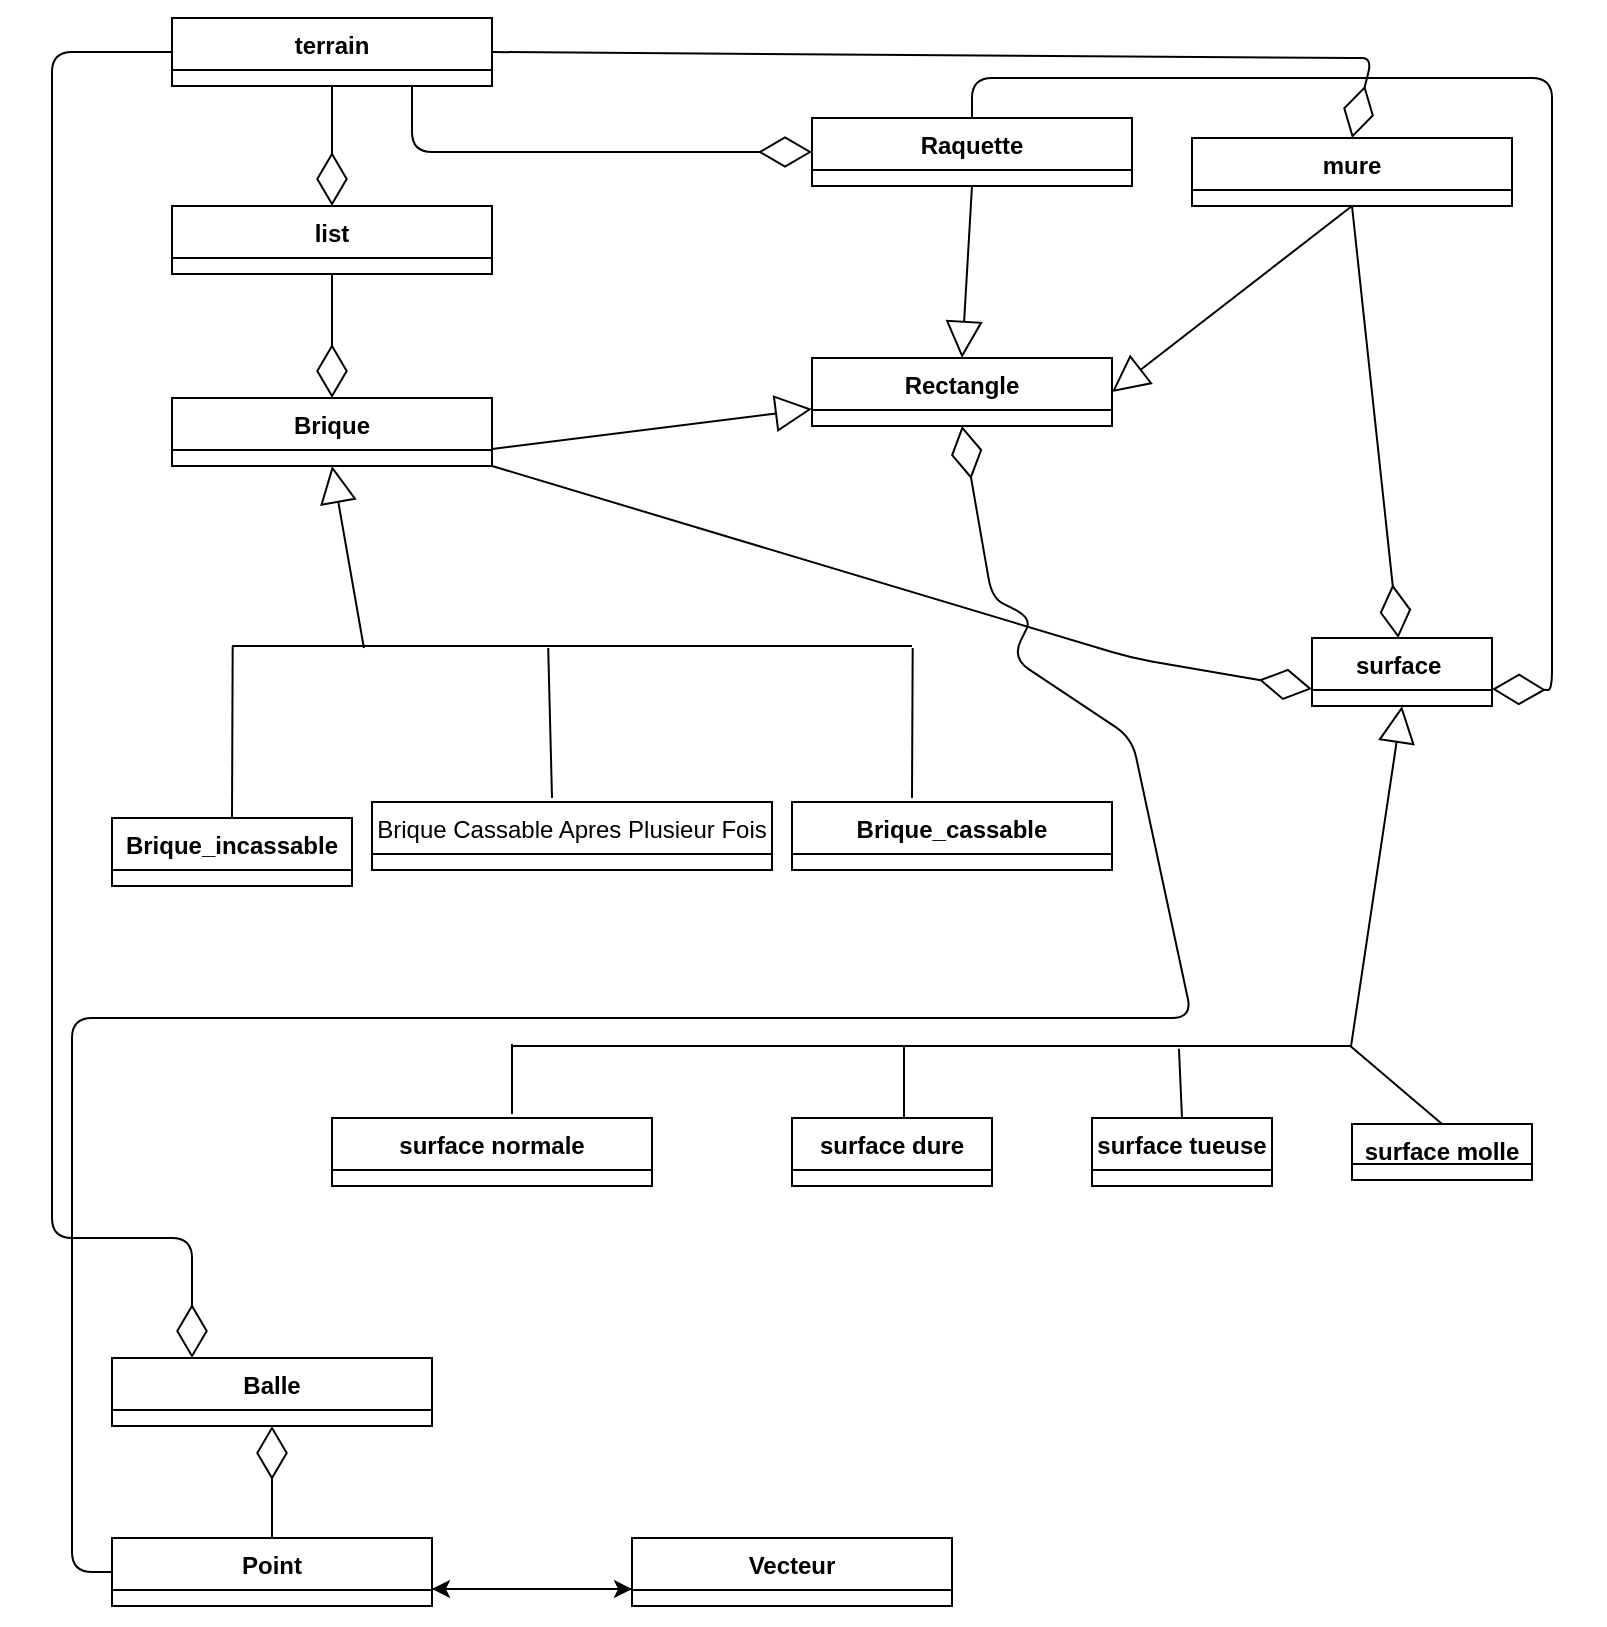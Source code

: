 <mxfile version="13.3.5" type="device"><diagram id="7EAhHd6nvV72Azc0ifNJ" name="Page-1"><mxGraphModel dx="1092" dy="495" grid="1" gridSize="10" guides="1" tooltips="1" connect="1" arrows="1" fold="1" page="1" pageScale="1" pageWidth="827" pageHeight="1169" math="0" shadow="0"><root><mxCell id="0"/><mxCell id="1" parent="0"/><mxCell id="uCddSlwzztI6S-4TWlUA-42" value="" style="line;strokeWidth=1;fillColor=none;align=left;verticalAlign=middle;spacingTop=-1;spacingLeft=3;spacingRight=3;rotatable=0;labelPosition=right;points=[];portConstraint=eastwest;" parent="1" vertex="1"><mxGeometry x="120" y="370" width="340" height="8" as="geometry"/></mxCell><mxCell id="uCddSlwzztI6S-4TWlUA-43" value="" style="endArrow=block;endSize=16;endFill=0;html=1;entryX=0.5;entryY=1;entryDx=0;entryDy=0;exitX=0.194;exitY=0.625;exitDx=0;exitDy=0;exitPerimeter=0;" parent="1" source="uCddSlwzztI6S-4TWlUA-42" target="uCddSlwzztI6S-4TWlUA-1" edge="1"><mxGeometry x="-0.378" y="94" width="160" relative="1" as="geometry"><mxPoint x="169" y="376" as="sourcePoint"/><mxPoint x="169.04" y="312.002" as="targetPoint"/><mxPoint y="-1" as="offset"/></mxGeometry></mxCell><mxCell id="uCddSlwzztI6S-4TWlUA-46" value="" style="endArrow=none;html=1;rounded=0;exitX=0.5;exitY=0;exitDx=0;exitDy=0;entryX=0.001;entryY=0.5;entryDx=0;entryDy=0;entryPerimeter=0;" parent="1" source="uCddSlwzztI6S-4TWlUA-5" target="uCddSlwzztI6S-4TWlUA-42" edge="1"><mxGeometry relative="1" as="geometry"><mxPoint x="330" y="360" as="sourcePoint"/><mxPoint x="80" y="370" as="targetPoint"/></mxGeometry></mxCell><mxCell id="uCddSlwzztI6S-4TWlUA-47" value="" style="endArrow=none;html=1;rounded=0;entryX=0.465;entryY=0.625;entryDx=0;entryDy=0;entryPerimeter=0;exitX=0.5;exitY=0;exitDx=0;exitDy=0;" parent="1" target="uCddSlwzztI6S-4TWlUA-42" edge="1"><mxGeometry relative="1" as="geometry"><mxPoint x="280" y="450" as="sourcePoint"/><mxPoint x="260" y="390" as="targetPoint"/></mxGeometry></mxCell><mxCell id="uCddSlwzztI6S-4TWlUA-48" value="" style="endArrow=none;html=1;rounded=0;entryX=1.001;entryY=0.625;entryDx=0;entryDy=0;entryPerimeter=0;" parent="1" target="uCddSlwzztI6S-4TWlUA-42" edge="1"><mxGeometry relative="1" as="geometry"><mxPoint x="460" y="450" as="sourcePoint"/><mxPoint x="480" y="377" as="targetPoint"/></mxGeometry></mxCell><mxCell id="uCddSlwzztI6S-4TWlUA-34" value="terrain" style="swimlane;fontStyle=1;align=center;verticalAlign=top;childLayout=stackLayout;horizontal=1;startSize=26;horizontalStack=0;resizeParent=1;resizeParentMax=0;resizeLast=0;collapsible=1;marginBottom=0;" parent="1" vertex="1"><mxGeometry x="90" y="60" width="160" height="34" as="geometry"/></mxCell><mxCell id="ddkPmVPPtM57FGAbjqbJ-20" value="" style="line;strokeWidth=1;fillColor=none;align=left;verticalAlign=middle;spacingTop=-1;spacingLeft=3;spacingRight=3;rotatable=0;labelPosition=right;points=[];portConstraint=eastwest;" parent="1" vertex="1"><mxGeometry x="260" y="570" width="420" height="8" as="geometry"/></mxCell><mxCell id="ddkPmVPPtM57FGAbjqbJ-21" value="" style="endArrow=none;html=1;rounded=0;" parent="1" edge="1"><mxGeometry relative="1" as="geometry"><mxPoint x="456" y="610" as="sourcePoint"/><mxPoint x="456" y="574" as="targetPoint"/></mxGeometry></mxCell><mxCell id="ddkPmVPPtM57FGAbjqbJ-22" value="" style="endArrow=none;html=1;rounded=0;exitX=0.5;exitY=0;exitDx=0;exitDy=0;entryX=0.998;entryY=0.5;entryDx=0;entryDy=0;entryPerimeter=0;" parent="1" source="S2RIrQdnJPEuGVKFNJ4b-1" target="ddkPmVPPtM57FGAbjqbJ-20" edge="1"><mxGeometry relative="1" as="geometry"><mxPoint x="466" y="620" as="sourcePoint"/><mxPoint x="690" y="574" as="targetPoint"/></mxGeometry></mxCell><mxCell id="ddkPmVPPtM57FGAbjqbJ-23" value="" style="endArrow=none;html=1;rounded=0;entryX=0;entryY=0.375;entryDx=0;entryDy=0;entryPerimeter=0;" parent="1" target="ddkPmVPPtM57FGAbjqbJ-20" edge="1"><mxGeometry relative="1" as="geometry"><mxPoint x="260" y="608" as="sourcePoint"/><mxPoint x="262" y="580" as="targetPoint"/></mxGeometry></mxCell><mxCell id="ddkPmVPPtM57FGAbjqbJ-24" value="" style="endArrow=block;endSize=16;endFill=0;html=1;exitX=0.999;exitY=0.458;exitDx=0;exitDy=0;exitPerimeter=0;entryX=0.5;entryY=1;entryDx=0;entryDy=0;" parent="1" source="ddkPmVPPtM57FGAbjqbJ-20" target="lMqEr8JC-Bz_3GZdzfyC-1" edge="1"><mxGeometry x="-0.378" y="94" width="160" relative="1" as="geometry"><mxPoint x="179.84" y="385" as="sourcePoint"/><mxPoint x="702.03" y="440.93" as="targetPoint"/><mxPoint y="-1" as="offset"/></mxGeometry></mxCell><mxCell id="uCddSlwzztI6S-4TWlUA-22" value="mure" style="swimlane;fontStyle=1;align=center;verticalAlign=top;childLayout=stackLayout;horizontal=1;startSize=26;horizontalStack=0;resizeParent=1;resizeParentMax=0;resizeLast=0;collapsible=1;marginBottom=0;" parent="1" vertex="1"><mxGeometry x="600" y="120" width="160" height="34" as="geometry"/></mxCell><mxCell id="uCddSlwzztI6S-4TWlUA-1" value="Brique" style="swimlane;fontStyle=1;align=center;verticalAlign=top;childLayout=stackLayout;horizontal=1;startSize=26;horizontalStack=0;resizeParent=1;resizeParentMax=0;resizeLast=0;collapsible=1;marginBottom=0;" parent="1" vertex="1"><mxGeometry x="90" y="250" width="160" height="34" as="geometry"/></mxCell><mxCell id="uCddSlwzztI6S-4TWlUA-13" value="Brique_cassable" style="swimlane;fontStyle=1;align=center;verticalAlign=top;childLayout=stackLayout;horizontal=1;startSize=26;horizontalStack=0;resizeParent=1;resizeParentMax=0;resizeLast=0;collapsible=1;marginBottom=0;" parent="1" vertex="1"><mxGeometry x="400" y="452" width="160" height="34" as="geometry"/></mxCell><mxCell id="uCddSlwzztI6S-4TWlUA-17" value="Brique Cassable Apres Plusieur Fois&#10;" style="swimlane;fontStyle=0;align=center;verticalAlign=top;childLayout=stackLayout;horizontal=1;startSize=26;horizontalStack=0;resizeParent=1;resizeParentMax=0;resizeLast=0;collapsible=1;marginBottom=0;" parent="1" vertex="1"><mxGeometry x="190" y="452" width="200" height="34" as="geometry"/></mxCell><mxCell id="uCddSlwzztI6S-4TWlUA-30" value="Raquette" style="swimlane;fontStyle=1;align=center;verticalAlign=top;childLayout=stackLayout;horizontal=1;startSize=26;horizontalStack=0;resizeParent=1;resizeParentMax=0;resizeLast=0;collapsible=1;marginBottom=0;" parent="1" vertex="1"><mxGeometry x="410" y="110" width="160" height="34" as="geometry"/></mxCell><mxCell id="ddkPmVPPtM57FGAbjqbJ-8" value="surface normale" style="swimlane;fontStyle=1;align=center;verticalAlign=top;childLayout=stackLayout;horizontal=1;startSize=26;horizontalStack=0;resizeParent=1;resizeParentMax=0;resizeLast=0;collapsible=1;marginBottom=0;" parent="1" vertex="1"><mxGeometry x="170" y="610" width="160" height="34" as="geometry"/></mxCell><mxCell id="ajzGJKB4eoWRA0TkNDw6-1" value="Rectangle" style="swimlane;fontStyle=1;align=center;verticalAlign=top;childLayout=stackLayout;horizontal=1;startSize=26;horizontalStack=0;resizeParent=1;resizeParentMax=0;resizeLast=0;collapsible=1;marginBottom=0;" parent="1" vertex="1"><mxGeometry x="410" y="230" width="150" height="34" as="geometry"/></mxCell><mxCell id="RSMiab7me2pqRLLXrygx-1" value="list" style="swimlane;fontStyle=1;align=center;verticalAlign=top;childLayout=stackLayout;horizontal=1;startSize=26;horizontalStack=0;resizeParent=1;resizeParentMax=0;resizeLast=0;collapsible=1;marginBottom=0;" vertex="1" parent="1"><mxGeometry x="90" y="154" width="160" height="34" as="geometry"/></mxCell><mxCell id="ddkPmVPPtM57FGAbjqbJ-34" value="Balle" style="swimlane;fontStyle=1;align=center;verticalAlign=top;childLayout=stackLayout;horizontal=1;startSize=26;horizontalStack=0;resizeParent=1;resizeParentMax=0;resizeLast=0;collapsible=1;marginBottom=0;" parent="1" vertex="1"><mxGeometry x="60" y="730" width="160" height="34" as="geometry"/></mxCell><mxCell id="lMqEr8JC-Bz_3GZdzfyC-1" value="surface " style="swimlane;fontStyle=1;align=center;verticalAlign=top;childLayout=stackLayout;horizontal=1;startSize=26;horizontalStack=0;resizeParent=1;resizeParentMax=0;resizeLast=0;collapsible=1;marginBottom=0;" parent="1" vertex="1"><mxGeometry x="660" y="370" width="90" height="34" as="geometry"/></mxCell><mxCell id="ddkPmVPPtM57FGAbjqbJ-46" value="" style="endArrow=diamondThin;endFill=0;endSize=24;html=1;entryX=0.5;entryY=1;entryDx=0;entryDy=0;" parent="1" source="ddkPmVPPtM57FGAbjqbJ-42" target="ddkPmVPPtM57FGAbjqbJ-34" edge="1"><mxGeometry width="160" relative="1" as="geometry"><mxPoint x="170.08" y="258.022" as="sourcePoint"/><mxPoint x="140" y="810" as="targetPoint"/><Array as="points"/></mxGeometry></mxCell><mxCell id="ddkPmVPPtM57FGAbjqbJ-12" value="surface dure" style="swimlane;fontStyle=1;align=center;verticalAlign=top;childLayout=stackLayout;horizontal=1;startSize=26;horizontalStack=0;resizeParent=1;resizeParentMax=0;resizeLast=0;collapsible=1;marginBottom=0;" parent="1" vertex="1"><mxGeometry x="400" y="610" width="100" height="34" as="geometry"/></mxCell><mxCell id="ddkPmVPPtM57FGAbjqbJ-16" value="surface tueuse" style="swimlane;fontStyle=1;align=center;verticalAlign=top;childLayout=stackLayout;horizontal=1;startSize=26;horizontalStack=0;resizeParent=1;resizeParentMax=0;resizeLast=0;collapsible=1;marginBottom=0;" parent="1" vertex="1"><mxGeometry x="550" y="610" width="90" height="34" as="geometry"/></mxCell><mxCell id="S2RIrQdnJPEuGVKFNJ4b-1" value="surface molle" style="swimlane;fontStyle=1;align=center;verticalAlign=top;childLayout=stackLayout;horizontal=1;startSize=20;horizontalStack=0;resizeParent=1;resizeParentMax=0;resizeLast=0;collapsible=1;marginBottom=0;" parent="1" vertex="1"><mxGeometry x="680" y="613" width="90" height="28" as="geometry"/></mxCell><mxCell id="S2RIrQdnJPEuGVKFNJ4b-10" value="" style="endArrow=none;html=1;rounded=0;exitX=0.5;exitY=0;exitDx=0;exitDy=0;entryX=0.794;entryY=0.667;entryDx=0;entryDy=0;entryPerimeter=0;" parent="1" source="ddkPmVPPtM57FGAbjqbJ-16" target="ddkPmVPPtM57FGAbjqbJ-20" edge="1"><mxGeometry relative="1" as="geometry"><mxPoint x="735" y="623" as="sourcePoint"/><mxPoint x="595" y="590" as="targetPoint"/></mxGeometry></mxCell><mxCell id="S2RIrQdnJPEuGVKFNJ4b-22" value="" style="endArrow=diamondThin;endFill=0;endSize=24;html=1;exitX=0;exitY=0.5;exitDx=0;exitDy=0;entryX=0.5;entryY=1;entryDx=0;entryDy=0;" parent="1" source="ddkPmVPPtM57FGAbjqbJ-42" target="ajzGJKB4eoWRA0TkNDw6-1" edge="1"><mxGeometry width="160" relative="1" as="geometry"><mxPoint x="60" y="981" as="sourcePoint"/><mxPoint x="482.3" y="292.99" as="targetPoint"/><Array as="points"><mxPoint x="40" y="837"/><mxPoint x="40" y="560"/><mxPoint x="140" y="560"/><mxPoint x="180" y="560"/><mxPoint x="600" y="560"/><mxPoint x="570" y="420"/><mxPoint x="510" y="380"/><mxPoint x="520" y="360"/><mxPoint x="500" y="350"/></Array></mxGeometry></mxCell><mxCell id="ajzGJKB4eoWRA0TkNDw6-5" value="" style="endArrow=block;endSize=16;endFill=0;html=1;entryX=0;entryY=0.75;entryDx=0;entryDy=0;exitX=1;exitY=0.75;exitDx=0;exitDy=0;" parent="1" target="ajzGJKB4eoWRA0TkNDw6-1" edge="1" source="uCddSlwzztI6S-4TWlUA-1"><mxGeometry x="-0.378" y="94" width="160" relative="1" as="geometry"><mxPoint x="250" y="289" as="sourcePoint"/><mxPoint x="410" y="277" as="targetPoint"/><mxPoint y="-1" as="offset"/></mxGeometry></mxCell><mxCell id="ajzGJKB4eoWRA0TkNDw6-6" value="" style="endArrow=block;endSize=16;endFill=0;html=1;entryX=0.5;entryY=0;entryDx=0;entryDy=0;exitX=0.5;exitY=1;exitDx=0;exitDy=0;" parent="1" source="uCddSlwzztI6S-4TWlUA-30" target="ajzGJKB4eoWRA0TkNDw6-1" edge="1"><mxGeometry x="-0.378" y="94" width="160" relative="1" as="geometry"><mxPoint x="494" y="172.002" as="sourcePoint"/><mxPoint x="420" y="313" as="targetPoint"/><mxPoint y="-1" as="offset"/></mxGeometry></mxCell><mxCell id="ajzGJKB4eoWRA0TkNDw6-7" value="" style="endArrow=block;endSize=16;endFill=0;html=1;entryX=1;entryY=0.5;entryDx=0;entryDy=0;exitX=0.5;exitY=1;exitDx=0;exitDy=0;" parent="1" edge="1" target="ajzGJKB4eoWRA0TkNDw6-1" source="uCddSlwzztI6S-4TWlUA-22"><mxGeometry x="-0.378" y="94" width="160" relative="1" as="geometry"><mxPoint x="680" y="210" as="sourcePoint"/><mxPoint x="560" y="277" as="targetPoint"/><mxPoint y="-1" as="offset"/></mxGeometry></mxCell><mxCell id="3P3AUZQwTGWO7-vFjspl-2" value="" style="endArrow=classic;html=1;exitX=1;exitY=0.75;exitDx=0;exitDy=0;entryX=0;entryY=0.75;entryDx=0;entryDy=0;" parent="1" source="ddkPmVPPtM57FGAbjqbJ-42" target="ddkPmVPPtM57FGAbjqbJ-38" edge="1"><mxGeometry width="50" height="50" relative="1" as="geometry"><mxPoint x="220" y="863" as="sourcePoint"/><mxPoint x="320" y="863" as="targetPoint"/></mxGeometry></mxCell><mxCell id="3P3AUZQwTGWO7-vFjspl-3" value="" style="endArrow=classic;html=1;exitX=0;exitY=0.75;exitDx=0;exitDy=0;entryX=1;entryY=0.75;entryDx=0;entryDy=0;" parent="1" source="ddkPmVPPtM57FGAbjqbJ-38" target="ddkPmVPPtM57FGAbjqbJ-42" edge="1"><mxGeometry width="50" height="50" relative="1" as="geometry"><mxPoint x="320" y="863" as="sourcePoint"/><mxPoint x="220" y="863" as="targetPoint"/></mxGeometry></mxCell><mxCell id="uCddSlwzztI6S-4TWlUA-5" value="Brique_incassable" style="swimlane;fontStyle=1;align=center;verticalAlign=top;childLayout=stackLayout;horizontal=1;startSize=26;horizontalStack=0;resizeParent=1;resizeParentMax=0;resizeLast=0;collapsible=1;marginBottom=0;" parent="1" vertex="1"><mxGeometry x="60" y="460" width="120" height="34" as="geometry"/></mxCell><mxCell id="lMqEr8JC-Bz_3GZdzfyC-10" value="" style="endArrow=diamondThin;endFill=0;endSize=24;html=1;exitX=0.5;exitY=0;exitDx=0;exitDy=0;entryX=1;entryY=0.75;entryDx=0;entryDy=0;" parent="1" source="uCddSlwzztI6S-4TWlUA-30" target="lMqEr8JC-Bz_3GZdzfyC-1" edge="1"><mxGeometry width="160" relative="1" as="geometry"><mxPoint x="910" y="356" as="sourcePoint"/><mxPoint x="753.96" y="422.996" as="targetPoint"/><Array as="points"><mxPoint x="490" y="90"/><mxPoint x="780" y="90"/><mxPoint x="780" y="396"/></Array></mxGeometry></mxCell><mxCell id="lMqEr8JC-Bz_3GZdzfyC-11" value="" style="endArrow=diamondThin;endFill=0;endSize=24;html=1;exitX=0.5;exitY=1;exitDx=0;exitDy=0;" parent="1" target="lMqEr8JC-Bz_3GZdzfyC-1" edge="1" source="uCddSlwzztI6S-4TWlUA-22"><mxGeometry width="160" relative="1" as="geometry"><mxPoint x="690" y="208" as="sourcePoint"/><mxPoint x="540" y="280" as="targetPoint"/></mxGeometry></mxCell><mxCell id="lMqEr8JC-Bz_3GZdzfyC-13" value="" style="endArrow=diamondThin;endFill=0;endSize=24;html=1;entryX=0;entryY=0.75;entryDx=0;entryDy=0;exitX=1;exitY=1;exitDx=0;exitDy=0;" parent="1" edge="1" target="lMqEr8JC-Bz_3GZdzfyC-1" source="uCddSlwzztI6S-4TWlUA-1"><mxGeometry width="160" relative="1" as="geometry"><mxPoint x="250" y="300" as="sourcePoint"/><mxPoint x="660" y="410" as="targetPoint"/><Array as="points"><mxPoint x="570" y="380"/></Array></mxGeometry></mxCell><mxCell id="ddkPmVPPtM57FGAbjqbJ-38" value="Vecteur" style="swimlane;fontStyle=1;align=center;verticalAlign=top;childLayout=stackLayout;horizontal=1;startSize=26;horizontalStack=0;resizeParent=1;resizeParentMax=0;resizeLast=0;collapsible=1;marginBottom=0;" parent="1" vertex="1"><mxGeometry x="320" y="820" width="160" height="34" as="geometry"/></mxCell><mxCell id="ddkPmVPPtM57FGAbjqbJ-42" value="Point" style="swimlane;fontStyle=1;align=center;verticalAlign=top;childLayout=stackLayout;horizontal=1;startSize=26;horizontalStack=0;resizeParent=1;resizeParentMax=0;resizeLast=0;collapsible=1;marginBottom=0;" parent="1" vertex="1"><mxGeometry x="60" y="820" width="160" height="34" as="geometry"/></mxCell><mxCell id="RSMiab7me2pqRLLXrygx-2" value="" style="endArrow=diamondThin;endFill=0;endSize=24;html=1;exitX=0.5;exitY=1;exitDx=0;exitDy=0;" edge="1" parent="1" source="RSMiab7me2pqRLLXrygx-1" target="uCddSlwzztI6S-4TWlUA-1"><mxGeometry width="160" relative="1" as="geometry"><mxPoint x="690" y="164" as="sourcePoint"/><mxPoint x="713.176" y="380" as="targetPoint"/></mxGeometry></mxCell><mxCell id="RSMiab7me2pqRLLXrygx-4" value="" style="endArrow=diamondThin;endFill=0;endSize=24;html=1;exitX=0.5;exitY=1;exitDx=0;exitDy=0;entryX=0.5;entryY=0;entryDx=0;entryDy=0;" edge="1" parent="1" source="uCddSlwzztI6S-4TWlUA-34" target="RSMiab7me2pqRLLXrygx-1"><mxGeometry width="160" relative="1" as="geometry"><mxPoint x="180" y="198" as="sourcePoint"/><mxPoint x="180" y="260" as="targetPoint"/></mxGeometry></mxCell><mxCell id="RSMiab7me2pqRLLXrygx-5" value="" style="endArrow=diamondThin;endFill=0;endSize=24;html=1;exitX=0.75;exitY=1;exitDx=0;exitDy=0;entryX=0;entryY=0.5;entryDx=0;entryDy=0;" edge="1" parent="1" source="uCddSlwzztI6S-4TWlUA-34" target="uCddSlwzztI6S-4TWlUA-30"><mxGeometry width="160" relative="1" as="geometry"><mxPoint x="180" y="104" as="sourcePoint"/><mxPoint x="180" y="164" as="targetPoint"/><Array as="points"><mxPoint x="210" y="127"/></Array></mxGeometry></mxCell><mxCell id="RSMiab7me2pqRLLXrygx-6" value="" style="endArrow=diamondThin;endFill=0;endSize=24;html=1;exitX=1;exitY=0.5;exitDx=0;exitDy=0;entryX=0.5;entryY=0;entryDx=0;entryDy=0;" edge="1" parent="1" source="uCddSlwzztI6S-4TWlUA-34" target="uCddSlwzztI6S-4TWlUA-22"><mxGeometry width="160" relative="1" as="geometry"><mxPoint x="220" y="104" as="sourcePoint"/><mxPoint x="420" y="137" as="targetPoint"/><Array as="points"><mxPoint x="670" y="80"/><mxPoint x="690" y="80"/></Array></mxGeometry></mxCell><mxCell id="RSMiab7me2pqRLLXrygx-7" value="" style="endArrow=diamondThin;endFill=0;endSize=24;html=1;exitX=0;exitY=0.5;exitDx=0;exitDy=0;entryX=0.25;entryY=0;entryDx=0;entryDy=0;" edge="1" parent="1" source="uCddSlwzztI6S-4TWlUA-34" target="ddkPmVPPtM57FGAbjqbJ-34"><mxGeometry width="160" relative="1" as="geometry"><mxPoint x="120" y="90" as="sourcePoint"/><mxPoint x="90" y="920" as="targetPoint"/><Array as="points"><mxPoint x="30" y="77"/><mxPoint x="30" y="670"/><mxPoint x="100" y="670"/></Array></mxGeometry></mxCell></root></mxGraphModel></diagram></mxfile>